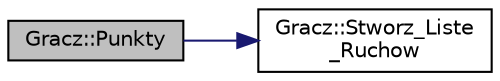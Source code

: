 digraph "Gracz::Punkty"
{
  edge [fontname="Helvetica",fontsize="10",labelfontname="Helvetica",labelfontsize="10"];
  node [fontname="Helvetica",fontsize="10",shape=record];
  rankdir="LR";
  Node1 [label="Gracz::Punkty",height=0.2,width=0.4,color="black", fillcolor="grey75", style="filled" fontcolor="black"];
  Node1 -> Node2 [color="midnightblue",fontsize="10",style="solid",fontname="Helvetica"];
  Node2 [label="Gracz::Stworz_Liste\l_Ruchow",height=0.2,width=0.4,color="black", fillcolor="white", style="filled",URL="$class_gracz.html#a528eecc55f9be2365726f00cbf7df2f0",tooltip="Stworz_Liste_Ruchow."];
}
